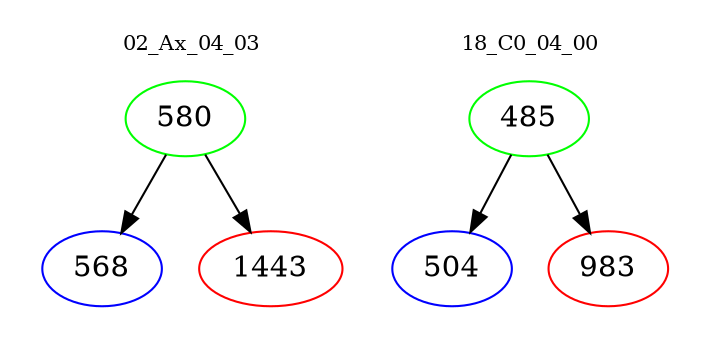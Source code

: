 digraph{
subgraph cluster_0 {
color = white
label = "02_Ax_04_03";
fontsize=10;
T0_580 [label="580", color="green"]
T0_580 -> T0_568 [color="black"]
T0_568 [label="568", color="blue"]
T0_580 -> T0_1443 [color="black"]
T0_1443 [label="1443", color="red"]
}
subgraph cluster_1 {
color = white
label = "18_C0_04_00";
fontsize=10;
T1_485 [label="485", color="green"]
T1_485 -> T1_504 [color="black"]
T1_504 [label="504", color="blue"]
T1_485 -> T1_983 [color="black"]
T1_983 [label="983", color="red"]
}
}
